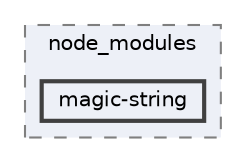 digraph "pkiclassroomrescheduler/src/main/frontend/node_modules/magic-string"
{
 // LATEX_PDF_SIZE
  bgcolor="transparent";
  edge [fontname=Helvetica,fontsize=10,labelfontname=Helvetica,labelfontsize=10];
  node [fontname=Helvetica,fontsize=10,shape=box,height=0.2,width=0.4];
  compound=true
  subgraph clusterdir_72953eda66ccb3a2722c28e1c3e6c23b {
    graph [ bgcolor="#edf0f7", pencolor="grey50", label="node_modules", fontname=Helvetica,fontsize=10 style="filled,dashed", URL="dir_72953eda66ccb3a2722c28e1c3e6c23b.html",tooltip=""]
  dir_116414b7013ffc40de013844898e3de2 [label="magic-string", fillcolor="#edf0f7", color="grey25", style="filled,bold", URL="dir_116414b7013ffc40de013844898e3de2.html",tooltip=""];
  }
}
